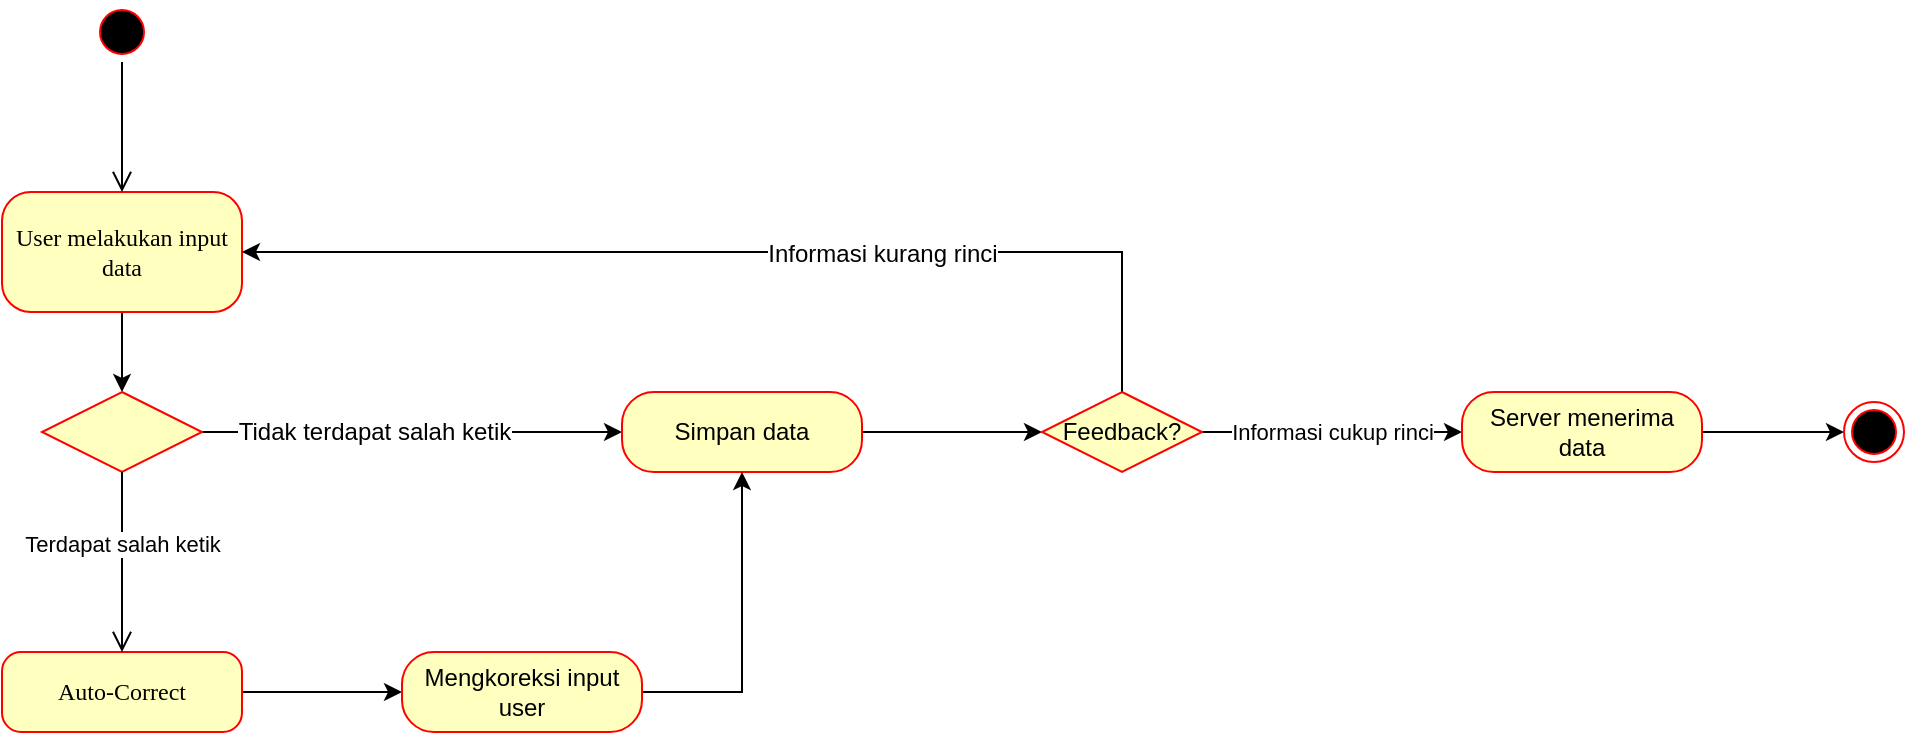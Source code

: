 <mxfile version="12.7.4" type="github">
  <diagram id="_uxlIRpXxUCIxdz3rcBY" name="Page-1">
    <mxGraphModel dx="898" dy="482" grid="1" gridSize="10" guides="1" tooltips="1" connect="1" arrows="1" fold="1" page="1" pageScale="1" pageWidth="827" pageHeight="1169" math="0" shadow="0">
      <root>
        <mxCell id="0" />
        <mxCell id="1" parent="0" />
        <mxCell id="Jid7igrPGflVfghS4iTz-1" style="edgeStyle=orthogonalEdgeStyle;rounded=0;orthogonalLoop=1;jettySize=auto;html=1;exitX=0.5;exitY=1;exitDx=0;exitDy=0;entryX=0.5;entryY=0;entryDx=0;entryDy=0;" parent="1" source="Jid7igrPGflVfghS4iTz-2" target="Jid7igrPGflVfghS4iTz-10" edge="1">
          <mxGeometry relative="1" as="geometry" />
        </mxCell>
        <mxCell id="Jid7igrPGflVfghS4iTz-2" value="User melakukan input data" style="rounded=1;whiteSpace=wrap;html=1;arcSize=24;fillColor=#ffffc0;strokeColor=#ff0000;shadow=0;comic=0;labelBackgroundColor=none;fontFamily=Verdana;fontSize=12;fontColor=#000000;align=center;" parent="1" vertex="1">
          <mxGeometry x="290" y="270" width="120" height="60" as="geometry" />
        </mxCell>
        <mxCell id="Jid7igrPGflVfghS4iTz-3" style="edgeStyle=elbowEdgeStyle;html=1;labelBackgroundColor=none;endArrow=open;endSize=8;strokeColor=#000000;fontFamily=Verdana;fontSize=12;align=left;" parent="1" source="Jid7igrPGflVfghS4iTz-4" target="Jid7igrPGflVfghS4iTz-2" edge="1">
          <mxGeometry relative="1" as="geometry" />
        </mxCell>
        <mxCell id="Jid7igrPGflVfghS4iTz-4" value="" style="ellipse;html=1;shape=startState;fillColor=#000000;strokeColor=#ff0000;rounded=1;shadow=0;comic=0;labelBackgroundColor=none;fontFamily=Verdana;fontSize=12;fontColor=#000000;align=center;direction=south;" parent="1" vertex="1">
          <mxGeometry x="335" y="175" width="30" height="30" as="geometry" />
        </mxCell>
        <mxCell id="0WrxHypFMEZRQbQIckPn-3" style="edgeStyle=orthogonalEdgeStyle;rounded=0;orthogonalLoop=1;jettySize=auto;html=1;exitX=1;exitY=0.5;exitDx=0;exitDy=0;entryX=0;entryY=0.5;entryDx=0;entryDy=0;" edge="1" parent="1" source="Jid7igrPGflVfghS4iTz-7" target="0WrxHypFMEZRQbQIckPn-1">
          <mxGeometry relative="1" as="geometry" />
        </mxCell>
        <mxCell id="Jid7igrPGflVfghS4iTz-7" value="Auto-Correct" style="rounded=1;whiteSpace=wrap;html=1;arcSize=24;fillColor=#ffffc0;strokeColor=#ff0000;shadow=0;comic=0;labelBackgroundColor=none;fontFamily=Verdana;fontSize=12;fontColor=#000000;align=center;" parent="1" vertex="1">
          <mxGeometry x="290" y="500" width="120" height="40" as="geometry" />
        </mxCell>
        <mxCell id="Jid7igrPGflVfghS4iTz-8" value="t" style="edgeStyle=orthogonalEdgeStyle;rounded=0;orthogonalLoop=1;jettySize=auto;html=1;exitX=1;exitY=0.5;exitDx=0;exitDy=0;strokeColor=#000000;" parent="1" source="Jid7igrPGflVfghS4iTz-10" target="Jid7igrPGflVfghS4iTz-13" edge="1">
          <mxGeometry relative="1" as="geometry" />
        </mxCell>
        <mxCell id="Jid7igrPGflVfghS4iTz-9" value="Tidak terdapat salah ketik" style="text;html=1;align=center;verticalAlign=middle;resizable=0;points=[];labelBackgroundColor=#ffffff;spacing=2;spacingRight=0;spacingLeft=37;" parent="Jid7igrPGflVfghS4iTz-8" vertex="1" connectable="0">
          <mxGeometry x="-0.362" relative="1" as="geometry">
            <mxPoint as="offset" />
          </mxGeometry>
        </mxCell>
        <mxCell id="Jid7igrPGflVfghS4iTz-10" value="" style="rhombus;whiteSpace=wrap;html=1;fillColor=#ffffc0;strokeColor=#ff0000;" parent="1" vertex="1">
          <mxGeometry x="310" y="370" width="80" height="40" as="geometry" />
        </mxCell>
        <mxCell id="Jid7igrPGflVfghS4iTz-11" value="Terdapat salah ketik" style="edgeStyle=orthogonalEdgeStyle;html=1;align=center;verticalAlign=top;endArrow=open;endSize=8;strokeColor=#000000;entryX=0.5;entryY=0;entryDx=0;entryDy=0;spacing=25;" parent="1" source="Jid7igrPGflVfghS4iTz-10" edge="1" target="Jid7igrPGflVfghS4iTz-7">
          <mxGeometry x="-1" relative="1" as="geometry">
            <mxPoint x="350" y="490" as="targetPoint" />
          </mxGeometry>
        </mxCell>
        <mxCell id="Jid7igrPGflVfghS4iTz-12" style="edgeStyle=orthogonalEdgeStyle;rounded=0;orthogonalLoop=1;jettySize=auto;html=1;exitX=1;exitY=0.5;exitDx=0;exitDy=0;endArrow=classic;endFill=1;strokeColor=#000000;" parent="1" source="Jid7igrPGflVfghS4iTz-13" edge="1">
          <mxGeometry relative="1" as="geometry">
            <mxPoint x="810.0" y="390.0" as="targetPoint" />
          </mxGeometry>
        </mxCell>
        <mxCell id="Jid7igrPGflVfghS4iTz-13" value="Simpan data" style="rounded=1;whiteSpace=wrap;html=1;arcSize=40;fontColor=#000000;fillColor=#ffffc0;strokeColor=#ff0000;" parent="1" vertex="1">
          <mxGeometry x="600" y="370" width="120" height="40" as="geometry" />
        </mxCell>
        <mxCell id="Jid7igrPGflVfghS4iTz-14" style="edgeStyle=orthogonalEdgeStyle;rounded=0;orthogonalLoop=1;jettySize=auto;html=1;exitX=0.5;exitY=0;exitDx=0;exitDy=0;entryX=1;entryY=0.5;entryDx=0;entryDy=0;" parent="1" source="Jid7igrPGflVfghS4iTz-17" target="Jid7igrPGflVfghS4iTz-2" edge="1">
          <mxGeometry relative="1" as="geometry" />
        </mxCell>
        <mxCell id="Jid7igrPGflVfghS4iTz-15" value="Informasi kurang rinci" style="text;html=1;align=center;verticalAlign=middle;resizable=0;points=[];labelBackgroundColor=#ffffff;" parent="Jid7igrPGflVfghS4iTz-14" vertex="1" connectable="0">
          <mxGeometry x="-0.253" y="1" relative="1" as="geometry">
            <mxPoint as="offset" />
          </mxGeometry>
        </mxCell>
        <mxCell id="Jid7igrPGflVfghS4iTz-16" value="Informasi cukup rinci" style="edgeStyle=orthogonalEdgeStyle;rounded=0;orthogonalLoop=1;jettySize=auto;html=1;exitX=1;exitY=0.5;exitDx=0;exitDy=0;" parent="1" source="Jid7igrPGflVfghS4iTz-17" target="Jid7igrPGflVfghS4iTz-19" edge="1">
          <mxGeometry relative="1" as="geometry">
            <mxPoint x="980" y="390" as="targetPoint" />
          </mxGeometry>
        </mxCell>
        <mxCell id="Jid7igrPGflVfghS4iTz-17" value="Feedback?" style="rhombus;whiteSpace=wrap;html=1;fillColor=#ffffc0;strokeColor=#ff0000;" parent="1" vertex="1">
          <mxGeometry x="810" y="370" width="80" height="40" as="geometry" />
        </mxCell>
        <mxCell id="Jid7igrPGflVfghS4iTz-18" style="edgeStyle=orthogonalEdgeStyle;rounded=0;orthogonalLoop=1;jettySize=auto;html=1;exitX=1;exitY=0.5;exitDx=0;exitDy=0;" parent="1" source="Jid7igrPGflVfghS4iTz-19" edge="1">
          <mxGeometry relative="1" as="geometry">
            <mxPoint x="1211.0" y="390.0" as="targetPoint" />
          </mxGeometry>
        </mxCell>
        <mxCell id="Jid7igrPGflVfghS4iTz-19" value="Server menerima data" style="rounded=1;whiteSpace=wrap;html=1;arcSize=40;fontColor=#000000;fillColor=#ffffc0;strokeColor=#ff0000;" parent="1" vertex="1">
          <mxGeometry x="1020" y="370" width="120" height="40" as="geometry" />
        </mxCell>
        <mxCell id="Jid7igrPGflVfghS4iTz-22" value="" style="ellipse;html=1;shape=endState;fillColor=#000000;strokeColor=#ff0000;" parent="1" vertex="1">
          <mxGeometry x="1211" y="375" width="30" height="30" as="geometry" />
        </mxCell>
        <mxCell id="0WrxHypFMEZRQbQIckPn-5" style="edgeStyle=orthogonalEdgeStyle;rounded=0;orthogonalLoop=1;jettySize=auto;html=1;exitX=1;exitY=0.5;exitDx=0;exitDy=0;entryX=0.5;entryY=1;entryDx=0;entryDy=0;endArrow=classic;endFill=1;" edge="1" parent="1" source="0WrxHypFMEZRQbQIckPn-1" target="Jid7igrPGflVfghS4iTz-13">
          <mxGeometry relative="1" as="geometry" />
        </mxCell>
        <mxCell id="0WrxHypFMEZRQbQIckPn-1" value="Mengkoreksi input user" style="rounded=1;whiteSpace=wrap;html=1;arcSize=40;fontColor=#000000;fillColor=#ffffc0;strokeColor=#ff0000;" vertex="1" parent="1">
          <mxGeometry x="490" y="500" width="120" height="40" as="geometry" />
        </mxCell>
      </root>
    </mxGraphModel>
  </diagram>
</mxfile>
